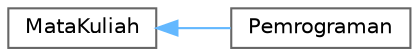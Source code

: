 digraph "Graphical Class Hierarchy"
{
 // LATEX_PDF_SIZE
  bgcolor="transparent";
  edge [fontname=Helvetica,fontsize=10,labelfontname=Helvetica,labelfontsize=10];
  node [fontname=Helvetica,fontsize=10,shape=box,height=0.2,width=0.4];
  rankdir="LR";
  Node0 [id="Node000000",label="MataKuliah",height=0.2,width=0.4,color="grey40", fillcolor="white", style="filled",URL="$class_mata_kuliah.html",tooltip=" "];
  Node0 -> Node1 [id="edge1_Node000000_Node000001",dir="back",color="steelblue1",style="solid",tooltip=" "];
  Node1 [id="Node000001",label="Pemrograman",height=0.2,width=0.4,color="grey40", fillcolor="white", style="filled",URL="$class_pemrograman.html",tooltip=" "];
}
